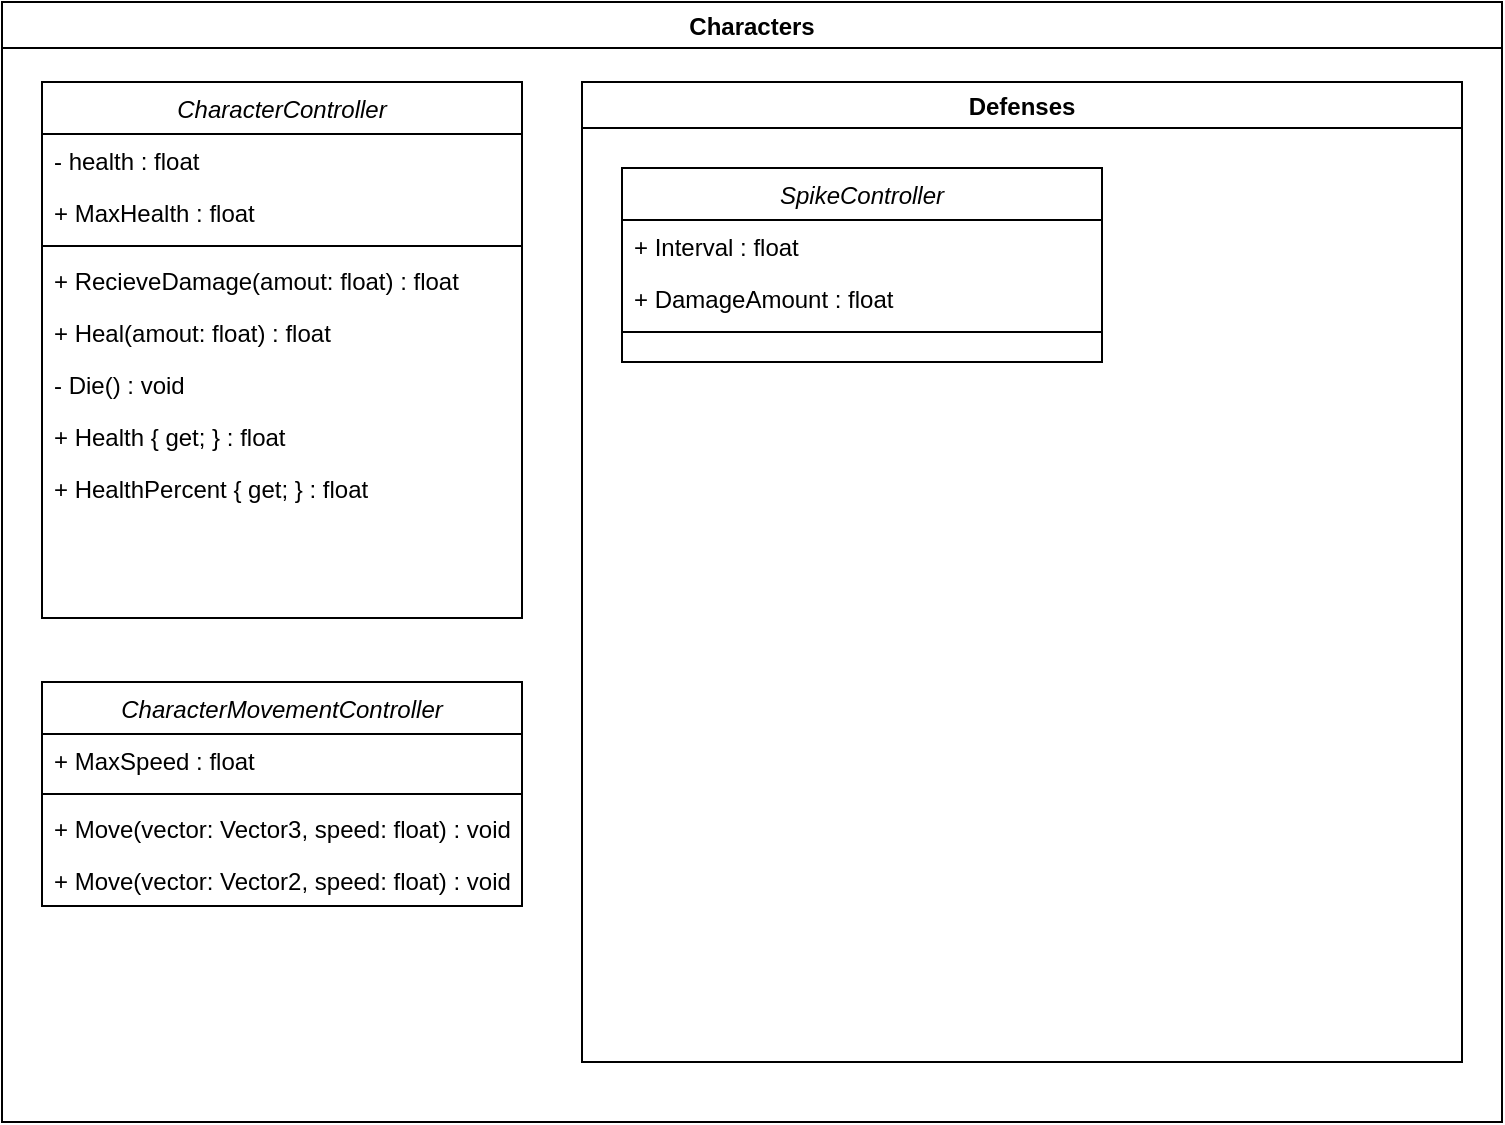 <mxfile version="15.4.0" type="device"><diagram id="C5RBs43oDa-KdzZeNtuy" name="Page-1"><mxGraphModel dx="985" dy="660" grid="1" gridSize="10" guides="1" tooltips="1" connect="1" arrows="1" fold="1" page="1" pageScale="1" pageWidth="827" pageHeight="1169" math="0" shadow="0"><root><mxCell id="WIyWlLk6GJQsqaUBKTNV-0"/><mxCell id="WIyWlLk6GJQsqaUBKTNV-1" parent="WIyWlLk6GJQsqaUBKTNV-0"/><mxCell id="WBzf0HO9navZ6raC_v3F-27" value="Characters" style="swimlane;" vertex="1" parent="WIyWlLk6GJQsqaUBKTNV-1"><mxGeometry x="30" y="70" width="750" height="560" as="geometry"/></mxCell><mxCell id="zkfFHV4jXpPFQw0GAbJ--0" value="CharacterController" style="swimlane;fontStyle=2;align=center;verticalAlign=top;childLayout=stackLayout;horizontal=1;startSize=26;horizontalStack=0;resizeParent=1;resizeLast=0;collapsible=1;marginBottom=0;rounded=0;shadow=0;strokeWidth=1;" parent="WBzf0HO9navZ6raC_v3F-27" vertex="1"><mxGeometry x="20" y="40" width="240" height="268" as="geometry"><mxRectangle x="20" y="40" width="160" height="26" as="alternateBounds"/></mxGeometry></mxCell><mxCell id="zkfFHV4jXpPFQw0GAbJ--1" value="- health : float" style="text;align=left;verticalAlign=top;spacingLeft=4;spacingRight=4;overflow=hidden;rotatable=0;points=[[0,0.5],[1,0.5]];portConstraint=eastwest;" parent="zkfFHV4jXpPFQw0GAbJ--0" vertex="1"><mxGeometry y="26" width="240" height="26" as="geometry"/></mxCell><mxCell id="WBzf0HO9navZ6raC_v3F-1" value="+ MaxHealth : float" style="text;align=left;verticalAlign=top;spacingLeft=4;spacingRight=4;overflow=hidden;rotatable=0;points=[[0,0.5],[1,0.5]];portConstraint=eastwest;" vertex="1" parent="zkfFHV4jXpPFQw0GAbJ--0"><mxGeometry y="52" width="240" height="26" as="geometry"/></mxCell><mxCell id="zkfFHV4jXpPFQw0GAbJ--4" value="" style="line;html=1;strokeWidth=1;align=left;verticalAlign=middle;spacingTop=-1;spacingLeft=3;spacingRight=3;rotatable=0;labelPosition=right;points=[];portConstraint=eastwest;" parent="zkfFHV4jXpPFQw0GAbJ--0" vertex="1"><mxGeometry y="78" width="240" height="8" as="geometry"/></mxCell><mxCell id="WBzf0HO9navZ6raC_v3F-2" value="+ RecieveDamage(amout: float) : float" style="text;align=left;verticalAlign=top;spacingLeft=4;spacingRight=4;overflow=hidden;rotatable=0;points=[[0,0.5],[1,0.5]];portConstraint=eastwest;" vertex="1" parent="zkfFHV4jXpPFQw0GAbJ--0"><mxGeometry y="86" width="240" height="26" as="geometry"/></mxCell><mxCell id="WBzf0HO9navZ6raC_v3F-5" value="+ Heal(amout: float) : float" style="text;align=left;verticalAlign=top;spacingLeft=4;spacingRight=4;overflow=hidden;rotatable=0;points=[[0,0.5],[1,0.5]];portConstraint=eastwest;" vertex="1" parent="zkfFHV4jXpPFQw0GAbJ--0"><mxGeometry y="112" width="240" height="26" as="geometry"/></mxCell><mxCell id="WBzf0HO9navZ6raC_v3F-6" value="- Die() : void" style="text;align=left;verticalAlign=top;spacingLeft=4;spacingRight=4;overflow=hidden;rotatable=0;points=[[0,0.5],[1,0.5]];portConstraint=eastwest;" vertex="1" parent="zkfFHV4jXpPFQw0GAbJ--0"><mxGeometry y="138" width="240" height="26" as="geometry"/></mxCell><mxCell id="zkfFHV4jXpPFQw0GAbJ--5" value="+ Health { get; } : float" style="text;align=left;verticalAlign=top;spacingLeft=4;spacingRight=4;overflow=hidden;rotatable=0;points=[[0,0.5],[1,0.5]];portConstraint=eastwest;" parent="zkfFHV4jXpPFQw0GAbJ--0" vertex="1"><mxGeometry y="164" width="240" height="26" as="geometry"/></mxCell><mxCell id="WBzf0HO9navZ6raC_v3F-8" value="+ HealthPercent { get; } : float" style="text;align=left;verticalAlign=top;spacingLeft=4;spacingRight=4;overflow=hidden;rotatable=0;points=[[0,0.5],[1,0.5]];portConstraint=eastwest;" vertex="1" parent="zkfFHV4jXpPFQw0GAbJ--0"><mxGeometry y="190" width="240" height="26" as="geometry"/></mxCell><mxCell id="WBzf0HO9navZ6raC_v3F-9" value="CharacterMovementController" style="swimlane;fontStyle=2;align=center;verticalAlign=top;childLayout=stackLayout;horizontal=1;startSize=26;horizontalStack=0;resizeParent=1;resizeLast=0;collapsible=1;marginBottom=0;rounded=0;shadow=0;strokeWidth=1;" vertex="1" parent="WBzf0HO9navZ6raC_v3F-27"><mxGeometry x="20" y="340" width="240" height="112" as="geometry"><mxRectangle x="230" y="140" width="160" height="26" as="alternateBounds"/></mxGeometry></mxCell><mxCell id="WBzf0HO9navZ6raC_v3F-10" value="+ MaxSpeed : float" style="text;align=left;verticalAlign=top;spacingLeft=4;spacingRight=4;overflow=hidden;rotatable=0;points=[[0,0.5],[1,0.5]];portConstraint=eastwest;" vertex="1" parent="WBzf0HO9navZ6raC_v3F-9"><mxGeometry y="26" width="240" height="26" as="geometry"/></mxCell><mxCell id="WBzf0HO9navZ6raC_v3F-12" value="" style="line;html=1;strokeWidth=1;align=left;verticalAlign=middle;spacingTop=-1;spacingLeft=3;spacingRight=3;rotatable=0;labelPosition=right;points=[];portConstraint=eastwest;" vertex="1" parent="WBzf0HO9navZ6raC_v3F-9"><mxGeometry y="52" width="240" height="8" as="geometry"/></mxCell><mxCell id="WBzf0HO9navZ6raC_v3F-15" value="+ Move(vector: Vector3, speed: float) : void" style="text;align=left;verticalAlign=top;spacingLeft=4;spacingRight=4;overflow=hidden;rotatable=0;points=[[0,0.5],[1,0.5]];portConstraint=eastwest;" vertex="1" parent="WBzf0HO9navZ6raC_v3F-9"><mxGeometry y="60" width="240" height="26" as="geometry"/></mxCell><mxCell id="WBzf0HO9navZ6raC_v3F-25" value="+ Move(vector: Vector2, speed: float) : void" style="text;align=left;verticalAlign=top;spacingLeft=4;spacingRight=4;overflow=hidden;rotatable=0;points=[[0,0.5],[1,0.5]];portConstraint=eastwest;" vertex="1" parent="WBzf0HO9navZ6raC_v3F-9"><mxGeometry y="86" width="240" height="26" as="geometry"/></mxCell><mxCell id="WBzf0HO9navZ6raC_v3F-28" value="Defenses" style="swimlane;" vertex="1" parent="WBzf0HO9navZ6raC_v3F-27"><mxGeometry x="290" y="40" width="440" height="490" as="geometry"><mxRectangle x="290" y="40" width="90" height="23" as="alternateBounds"/></mxGeometry></mxCell><mxCell id="WBzf0HO9navZ6raC_v3F-29" value="SpikeController" style="swimlane;fontStyle=2;align=center;verticalAlign=top;childLayout=stackLayout;horizontal=1;startSize=26;horizontalStack=0;resizeParent=1;resizeLast=0;collapsible=1;marginBottom=0;rounded=0;shadow=0;strokeWidth=1;" vertex="1" parent="WBzf0HO9navZ6raC_v3F-28"><mxGeometry x="20" y="43" width="240" height="97" as="geometry"><mxRectangle x="230" y="140" width="160" height="26" as="alternateBounds"/></mxGeometry></mxCell><mxCell id="WBzf0HO9navZ6raC_v3F-30" value="+ Interval : float" style="text;align=left;verticalAlign=top;spacingLeft=4;spacingRight=4;overflow=hidden;rotatable=0;points=[[0,0.5],[1,0.5]];portConstraint=eastwest;" vertex="1" parent="WBzf0HO9navZ6raC_v3F-29"><mxGeometry y="26" width="240" height="26" as="geometry"/></mxCell><mxCell id="WBzf0HO9navZ6raC_v3F-34" value="+ DamageAmount : float" style="text;align=left;verticalAlign=top;spacingLeft=4;spacingRight=4;overflow=hidden;rotatable=0;points=[[0,0.5],[1,0.5]];portConstraint=eastwest;" vertex="1" parent="WBzf0HO9navZ6raC_v3F-29"><mxGeometry y="52" width="240" height="26" as="geometry"/></mxCell><mxCell id="WBzf0HO9navZ6raC_v3F-31" value="" style="line;html=1;strokeWidth=1;align=left;verticalAlign=middle;spacingTop=-1;spacingLeft=3;spacingRight=3;rotatable=0;labelPosition=right;points=[];portConstraint=eastwest;" vertex="1" parent="WBzf0HO9navZ6raC_v3F-29"><mxGeometry y="78" width="240" height="8" as="geometry"/></mxCell></root></mxGraphModel></diagram></mxfile>